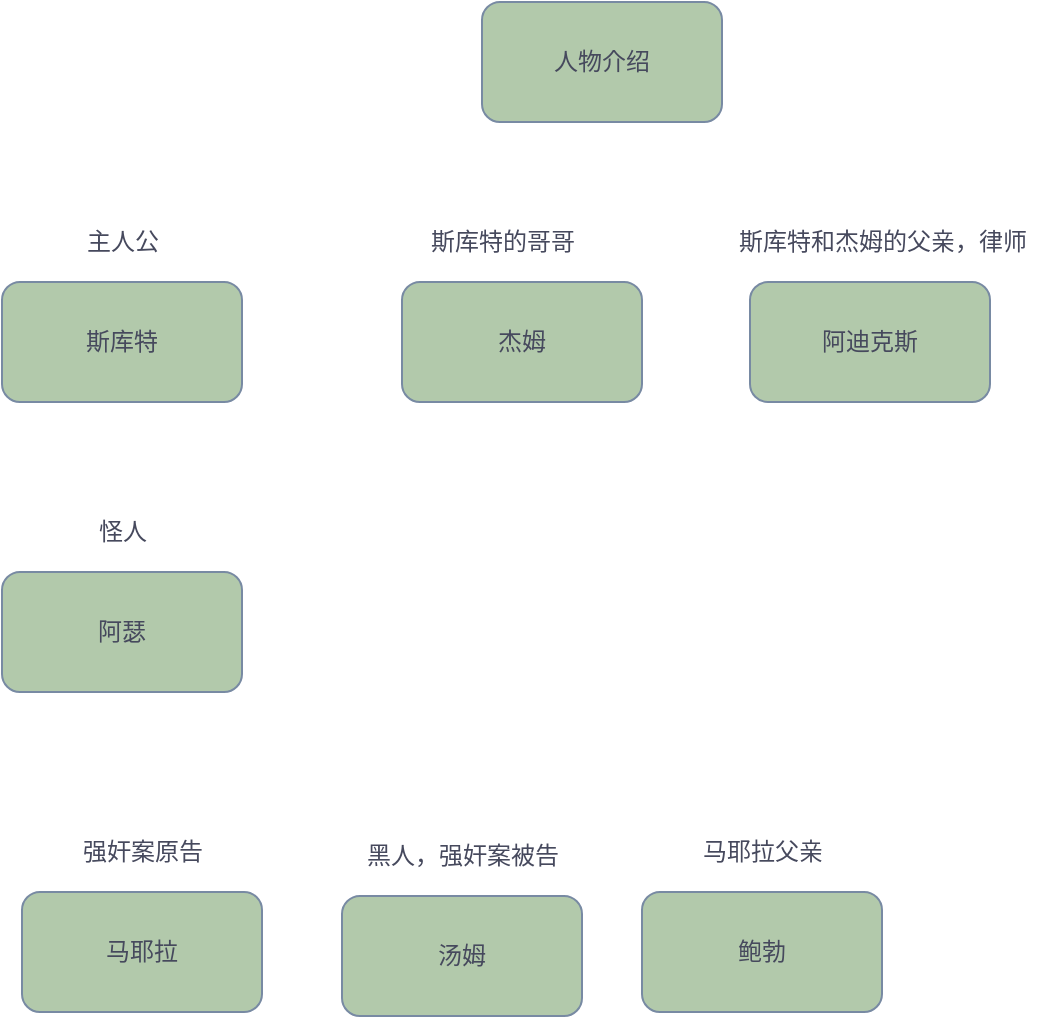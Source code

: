 <mxfile version="20.8.5" type="github">
  <diagram id="9OjSqcRy2-oI7cbM97lL" name="第 1 页">
    <mxGraphModel dx="1206" dy="714" grid="1" gridSize="10" guides="1" tooltips="1" connect="1" arrows="1" fold="1" page="1" pageScale="1" pageWidth="827" pageHeight="1169" math="0" shadow="0">
      <root>
        <mxCell id="0" />
        <mxCell id="1" parent="0" />
        <mxCell id="YfUdEmCJQRdxEmTbm3wy-1" value="人物介绍" style="rounded=1;whiteSpace=wrap;html=1;strokeColor=#788AA3;fontColor=#46495D;fillColor=#B2C9AB;" vertex="1" parent="1">
          <mxGeometry x="310" y="140" width="120" height="60" as="geometry" />
        </mxCell>
        <mxCell id="YfUdEmCJQRdxEmTbm3wy-2" value="斯库特" style="rounded=1;whiteSpace=wrap;html=1;strokeColor=#788AA3;fontColor=#46495D;fillColor=#B2C9AB;" vertex="1" parent="1">
          <mxGeometry x="70" y="280" width="120" height="60" as="geometry" />
        </mxCell>
        <mxCell id="YfUdEmCJQRdxEmTbm3wy-3" value="杰姆" style="rounded=1;whiteSpace=wrap;html=1;strokeColor=#788AA3;fontColor=#46495D;fillColor=#B2C9AB;" vertex="1" parent="1">
          <mxGeometry x="270" y="280" width="120" height="60" as="geometry" />
        </mxCell>
        <mxCell id="YfUdEmCJQRdxEmTbm3wy-4" value="汤姆" style="rounded=1;whiteSpace=wrap;html=1;strokeColor=#788AA3;fontColor=#46495D;fillColor=#B2C9AB;" vertex="1" parent="1">
          <mxGeometry x="240" y="587" width="120" height="60" as="geometry" />
        </mxCell>
        <mxCell id="YfUdEmCJQRdxEmTbm3wy-5" value="阿瑟" style="rounded=1;whiteSpace=wrap;html=1;strokeColor=#788AA3;fontColor=#46495D;fillColor=#B2C9AB;" vertex="1" parent="1">
          <mxGeometry x="70" y="425" width="120" height="60" as="geometry" />
        </mxCell>
        <mxCell id="YfUdEmCJQRdxEmTbm3wy-6" value="阿迪克斯" style="rounded=1;whiteSpace=wrap;html=1;strokeColor=#788AA3;fontColor=#46495D;fillColor=#B2C9AB;" vertex="1" parent="1">
          <mxGeometry x="444" y="280" width="120" height="60" as="geometry" />
        </mxCell>
        <mxCell id="YfUdEmCJQRdxEmTbm3wy-7" value="马耶拉" style="rounded=1;whiteSpace=wrap;html=1;strokeColor=#788AA3;fontColor=#46495D;fillColor=#B2C9AB;" vertex="1" parent="1">
          <mxGeometry x="80" y="585" width="120" height="60" as="geometry" />
        </mxCell>
        <mxCell id="YfUdEmCJQRdxEmTbm3wy-8" value="鲍勃" style="rounded=1;whiteSpace=wrap;html=1;strokeColor=#788AA3;fontColor=#46495D;fillColor=#B2C9AB;" vertex="1" parent="1">
          <mxGeometry x="390" y="585" width="120" height="60" as="geometry" />
        </mxCell>
        <mxCell id="YfUdEmCJQRdxEmTbm3wy-9" value="怪人" style="text;html=1;align=center;verticalAlign=middle;resizable=0;points=[];autosize=1;strokeColor=none;fillColor=none;fontColor=#46495D;" vertex="1" parent="1">
          <mxGeometry x="105" y="390" width="50" height="30" as="geometry" />
        </mxCell>
        <mxCell id="YfUdEmCJQRdxEmTbm3wy-10" value="黑人，强奸案被告" style="text;html=1;align=center;verticalAlign=middle;resizable=0;points=[];autosize=1;strokeColor=none;fillColor=none;fontColor=#46495D;" vertex="1" parent="1">
          <mxGeometry x="240" y="552" width="120" height="30" as="geometry" />
        </mxCell>
        <mxCell id="YfUdEmCJQRdxEmTbm3wy-11" value="斯库特的哥哥" style="text;html=1;align=center;verticalAlign=middle;resizable=0;points=[];autosize=1;strokeColor=none;fillColor=none;fontColor=#46495D;" vertex="1" parent="1">
          <mxGeometry x="270" y="245" width="100" height="30" as="geometry" />
        </mxCell>
        <mxCell id="YfUdEmCJQRdxEmTbm3wy-12" value="主人公" style="text;html=1;align=center;verticalAlign=middle;resizable=0;points=[];autosize=1;strokeColor=none;fillColor=none;fontColor=#46495D;" vertex="1" parent="1">
          <mxGeometry x="100" y="245" width="60" height="30" as="geometry" />
        </mxCell>
        <mxCell id="YfUdEmCJQRdxEmTbm3wy-15" value="斯库特和杰姆的父亲，律师" style="text;html=1;align=center;verticalAlign=middle;resizable=0;points=[];autosize=1;strokeColor=none;fillColor=none;fontColor=#46495D;" vertex="1" parent="1">
          <mxGeometry x="425" y="245" width="170" height="30" as="geometry" />
        </mxCell>
        <mxCell id="YfUdEmCJQRdxEmTbm3wy-16" value="强奸案原告" style="text;html=1;align=center;verticalAlign=middle;resizable=0;points=[];autosize=1;strokeColor=none;fillColor=none;fontColor=#46495D;" vertex="1" parent="1">
          <mxGeometry x="100" y="550" width="80" height="30" as="geometry" />
        </mxCell>
        <mxCell id="YfUdEmCJQRdxEmTbm3wy-17" value="马耶拉父亲" style="text;html=1;align=center;verticalAlign=middle;resizable=0;points=[];autosize=1;strokeColor=none;fillColor=none;fontColor=#46495D;" vertex="1" parent="1">
          <mxGeometry x="410" y="550" width="80" height="30" as="geometry" />
        </mxCell>
      </root>
    </mxGraphModel>
  </diagram>
</mxfile>
